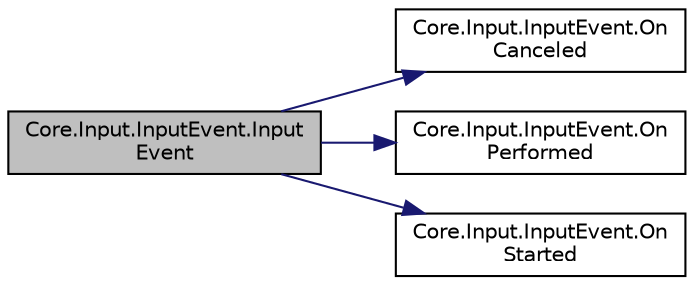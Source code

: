 digraph "Core.Input.InputEvent.InputEvent"
{
 // LATEX_PDF_SIZE
  edge [fontname="Helvetica",fontsize="10",labelfontname="Helvetica",labelfontsize="10"];
  node [fontname="Helvetica",fontsize="10",shape=record];
  rankdir="LR";
  Node1 [label="Core.Input.InputEvent.Input\lEvent",height=0.2,width=0.4,color="black", fillcolor="grey75", style="filled", fontcolor="black",tooltip=" "];
  Node1 -> Node2 [color="midnightblue",fontsize="10",style="solid",fontname="Helvetica"];
  Node2 [label="Core.Input.InputEvent.On\lCanceled",height=0.2,width=0.4,color="black", fillcolor="white", style="filled",URL="$classCore_1_1Input_1_1InputEvent.html#a01092f30ad7c35355021548352961a1b",tooltip=" "];
  Node1 -> Node3 [color="midnightblue",fontsize="10",style="solid",fontname="Helvetica"];
  Node3 [label="Core.Input.InputEvent.On\lPerformed",height=0.2,width=0.4,color="black", fillcolor="white", style="filled",URL="$classCore_1_1Input_1_1InputEvent.html#a225b97dc493fdcd573881e3c86ff80c7",tooltip=" "];
  Node1 -> Node4 [color="midnightblue",fontsize="10",style="solid",fontname="Helvetica"];
  Node4 [label="Core.Input.InputEvent.On\lStarted",height=0.2,width=0.4,color="black", fillcolor="white", style="filled",URL="$classCore_1_1Input_1_1InputEvent.html#a741c9896bbcf8638fc3cc8744f2a050a",tooltip=" "];
}
